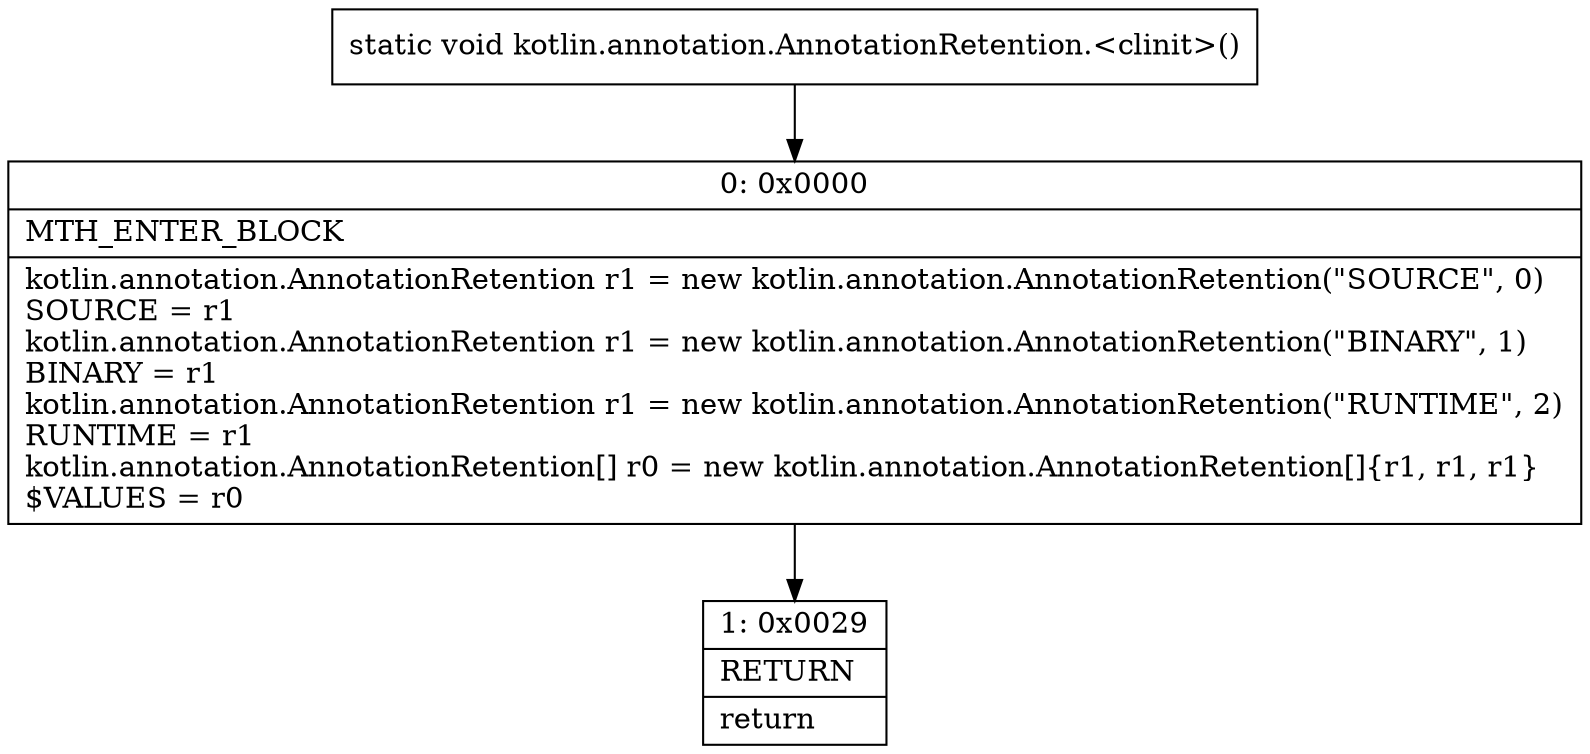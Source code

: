 digraph "CFG forkotlin.annotation.AnnotationRetention.\<clinit\>()V" {
Node_0 [shape=record,label="{0\:\ 0x0000|MTH_ENTER_BLOCK\l|kotlin.annotation.AnnotationRetention r1 = new kotlin.annotation.AnnotationRetention(\"SOURCE\", 0)\lSOURCE = r1\lkotlin.annotation.AnnotationRetention r1 = new kotlin.annotation.AnnotationRetention(\"BINARY\", 1)\lBINARY = r1\lkotlin.annotation.AnnotationRetention r1 = new kotlin.annotation.AnnotationRetention(\"RUNTIME\", 2)\lRUNTIME = r1\lkotlin.annotation.AnnotationRetention[] r0 = new kotlin.annotation.AnnotationRetention[]\{r1, r1, r1\}\l$VALUES = r0\l}"];
Node_1 [shape=record,label="{1\:\ 0x0029|RETURN\l|return\l}"];
MethodNode[shape=record,label="{static void kotlin.annotation.AnnotationRetention.\<clinit\>() }"];
MethodNode -> Node_0;
Node_0 -> Node_1;
}

